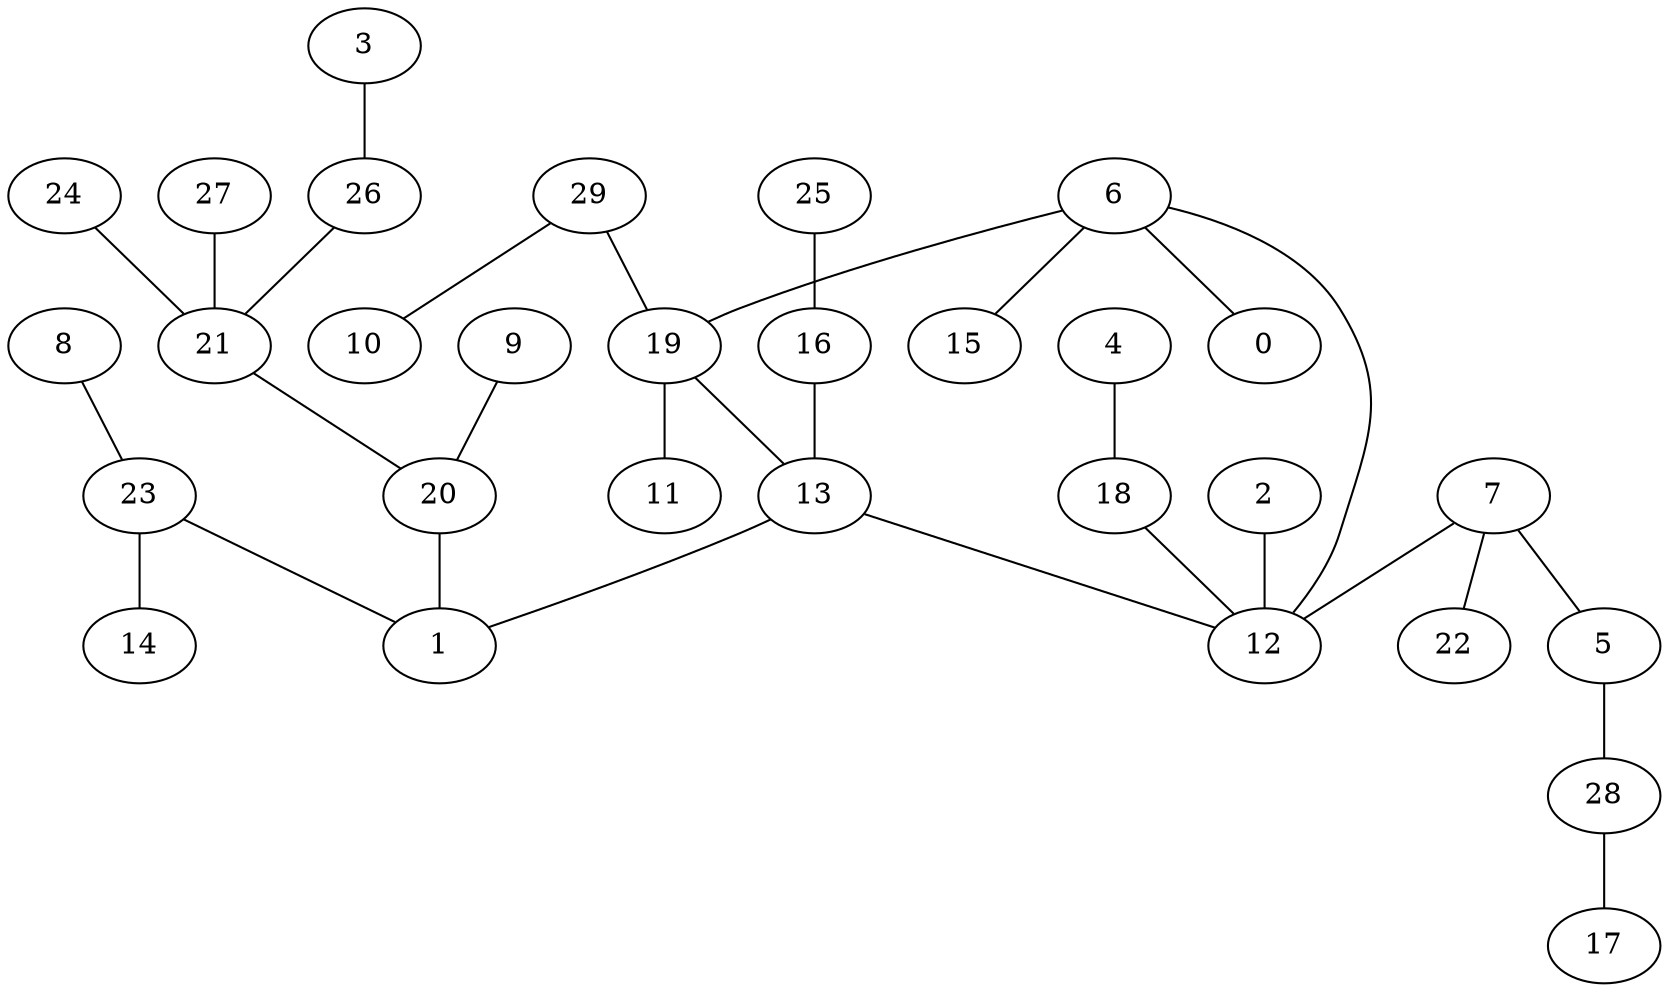 digraph GG_graph {

subgraph G_graph {
edge [color = black]
"27" -> "21" [dir = none]
"29" -> "10" [dir = none]
"29" -> "19" [dir = none]
"13" -> "12" [dir = none]
"13" -> "1" [dir = none]
"19" -> "11" [dir = none]
"19" -> "13" [dir = none]
"20" -> "1" [dir = none]
"23" -> "14" [dir = none]
"23" -> "1" [dir = none]
"21" -> "20" [dir = none]
"18" -> "12" [dir = none]
"16" -> "13" [dir = none]
"6" -> "0" [dir = none]
"6" -> "15" [dir = none]
"6" -> "19" [dir = none]
"3" -> "26" [dir = none]
"9" -> "20" [dir = none]
"26" -> "21" [dir = none]
"28" -> "17" [dir = none]
"4" -> "18" [dir = none]
"5" -> "28" [dir = none]
"25" -> "16" [dir = none]
"2" -> "12" [dir = none]
"8" -> "23" [dir = none]
"7" -> "5" [dir = none]
"7" -> "22" [dir = none]
"7" -> "12" [dir = none]
"24" -> "21" [dir = none]
"6" -> "12" [dir = none]
}

}
